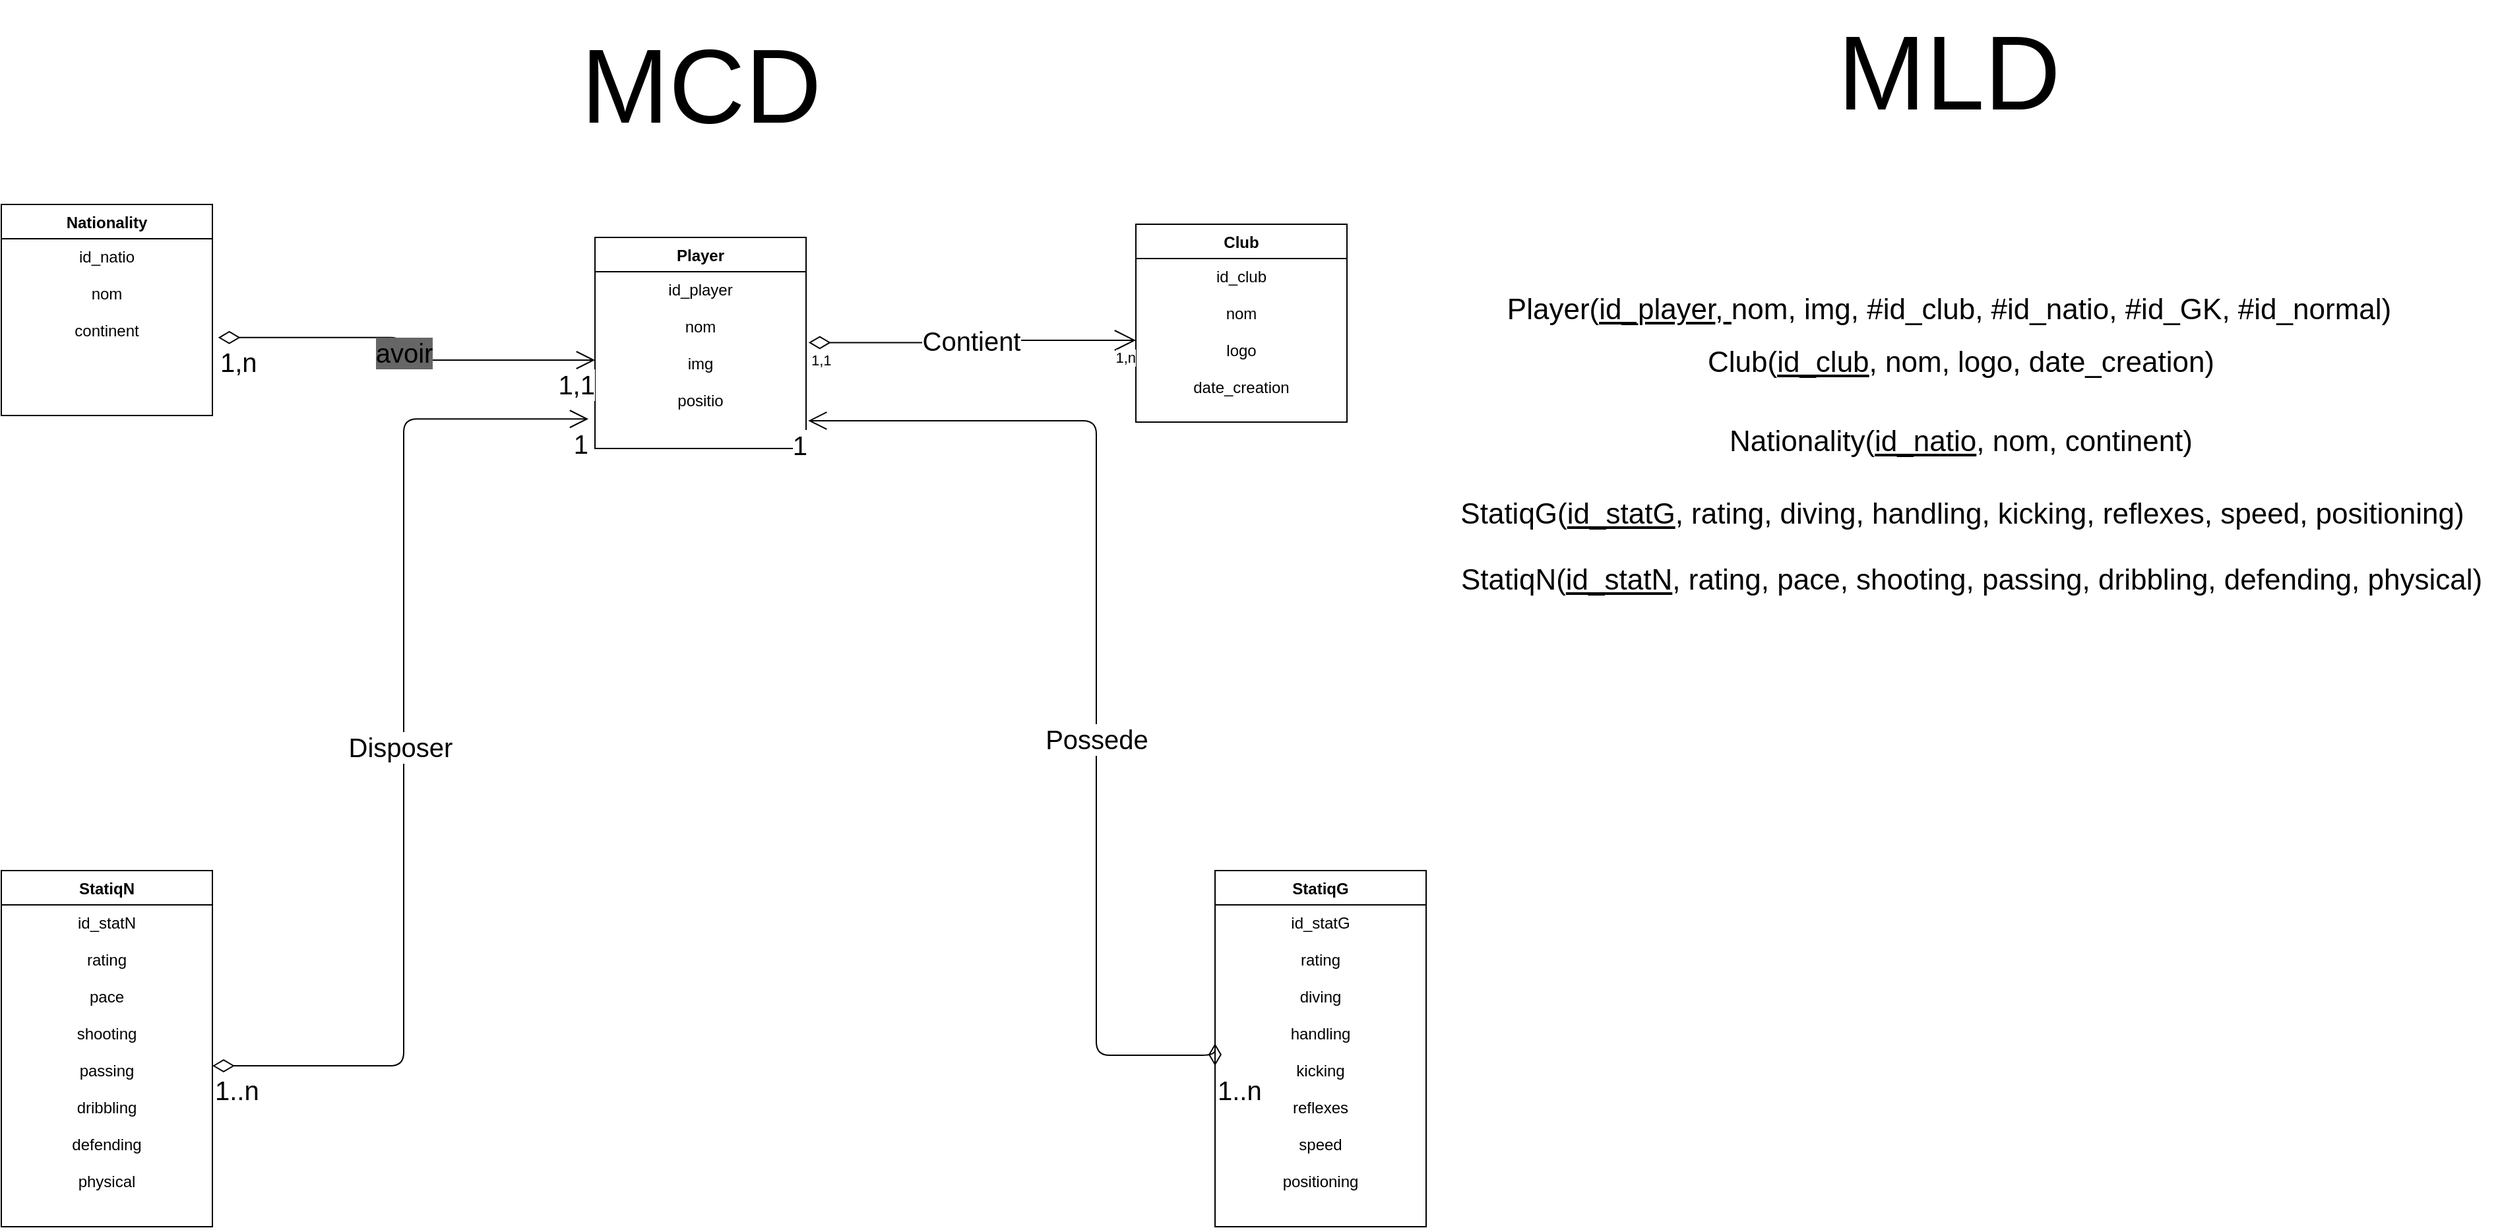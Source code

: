 <mxfile>
    <diagram id="H0yQGbf4NaJOVAjafRQB" name="Page-1">
        <mxGraphModel dx="1251" dy="1824" grid="1" gridSize="10" guides="1" tooltips="1" connect="1" arrows="1" fold="1" page="0" pageScale="1" pageWidth="850" pageHeight="1100" math="0" shadow="0">
            <root>
                <mxCell id="0"/>
                <mxCell id="1" parent="0"/>
                <mxCell id="202" value="Player" style="swimlane;fontStyle=1;align=center;verticalAlign=top;childLayout=stackLayout;horizontal=1;startSize=26;horizontalStack=0;resizeParent=1;resizeParentMax=0;resizeLast=0;collapsible=1;marginBottom=0;" vertex="1" parent="1">
                    <mxGeometry x="530" y="-400" width="160" height="160" as="geometry">
                        <mxRectangle x="400" y="-120" width="70" height="30" as="alternateBounds"/>
                    </mxGeometry>
                </mxCell>
                <mxCell id="203" value="id_player&#10;&#10;nom&#10;&#10;img&#10;&#10;positio" style="text;strokeColor=none;fillColor=none;align=center;verticalAlign=top;spacingLeft=4;spacingRight=4;overflow=hidden;rotatable=0;points=[[0,0.5],[1,0.5]];portConstraint=eastwest;fontFamily=Helvetica;" vertex="1" parent="202">
                    <mxGeometry y="26" width="160" height="134" as="geometry"/>
                </mxCell>
                <mxCell id="204" value="Nationality" style="swimlane;fontStyle=1;align=center;verticalAlign=top;childLayout=stackLayout;horizontal=1;startSize=26;horizontalStack=0;resizeParent=1;resizeParentMax=0;resizeLast=0;collapsible=1;marginBottom=0;" vertex="1" parent="1">
                    <mxGeometry x="80" y="-425" width="160" height="160" as="geometry"/>
                </mxCell>
                <mxCell id="205" value="id_natio&#10;&#10;nom&#10;&#10;continent&#10;&#10;&#10;" style="text;strokeColor=none;fillColor=none;align=center;verticalAlign=top;spacingLeft=4;spacingRight=4;overflow=hidden;rotatable=0;points=[[0,0.5],[1,0.5]];portConstraint=eastwest;" vertex="1" parent="204">
                    <mxGeometry y="26" width="160" height="134" as="geometry"/>
                </mxCell>
                <mxCell id="206" value="StatiqN" style="swimlane;fontStyle=1;align=center;verticalAlign=top;childLayout=stackLayout;horizontal=1;startSize=26;horizontalStack=0;resizeParent=1;resizeParentMax=0;resizeLast=0;collapsible=1;marginBottom=0;" vertex="1" parent="1">
                    <mxGeometry x="80" y="80" width="160" height="270" as="geometry"/>
                </mxCell>
                <mxCell id="207" value="id_statN&#10;&#10;rating&#10;&#10;pace&#10;&#10;shooting&#10;&#10;passing&#10;&#10;dribbling&#10;&#10;defending&#10;&#10;physical" style="text;strokeColor=none;fillColor=none;align=center;verticalAlign=top;spacingLeft=4;spacingRight=4;overflow=hidden;rotatable=0;points=[[0,0.5],[1,0.5]];portConstraint=eastwest;" vertex="1" parent="206">
                    <mxGeometry y="26" width="160" height="244" as="geometry"/>
                </mxCell>
                <mxCell id="208" value="avoir" style="endArrow=open;html=1;endSize=12;startArrow=diamondThin;startSize=14;startFill=0;edgeStyle=orthogonalEdgeStyle;fontFamily=Helvetica;fontSize=20;exitX=1.027;exitY=0.559;exitDx=0;exitDy=0;exitPerimeter=0;entryX=0;entryY=0.5;entryDx=0;entryDy=0;labelBackgroundColor=#666666;" edge="1" parent="1" source="205" target="203">
                    <mxGeometry relative="1" as="geometry">
                        <mxPoint x="550" y="-140" as="sourcePoint"/>
                        <mxPoint x="710" y="-140" as="targetPoint"/>
                    </mxGeometry>
                </mxCell>
                <mxCell id="209" value="1,n" style="edgeLabel;resizable=0;html=1;align=left;verticalAlign=top;fontFamily=Helvetica;fontSize=20;" connectable="0" vertex="1" parent="208">
                    <mxGeometry x="-1" relative="1" as="geometry"/>
                </mxCell>
                <mxCell id="210" value="1,1" style="edgeLabel;resizable=0;html=1;align=right;verticalAlign=top;fontFamily=Helvetica;fontSize=20;" connectable="0" vertex="1" parent="208">
                    <mxGeometry x="1" relative="1" as="geometry"/>
                </mxCell>
                <mxCell id="211" value="Club" style="swimlane;fontStyle=1;align=center;verticalAlign=top;childLayout=stackLayout;horizontal=1;startSize=26;horizontalStack=0;resizeParent=1;resizeParentMax=0;resizeLast=0;collapsible=1;marginBottom=0;" vertex="1" parent="1">
                    <mxGeometry x="940" y="-410" width="160" height="150" as="geometry"/>
                </mxCell>
                <mxCell id="212" value="id_club&#10;&#10;nom&#10;&#10;logo&#10;&#10;date_creation&#10;&#10;&#10;" style="text;strokeColor=none;fillColor=none;align=center;verticalAlign=top;spacingLeft=4;spacingRight=4;overflow=hidden;rotatable=0;points=[[0,0.5],[1,0.5]];portConstraint=eastwest;" vertex="1" parent="211">
                    <mxGeometry y="26" width="160" height="124" as="geometry"/>
                </mxCell>
                <mxCell id="214" value="Club(&lt;u style=&quot;font-size: 22px;&quot;&gt;id_club&lt;/u&gt;, nom, logo, date_creation)" style="text;html=1;align=center;verticalAlign=middle;resizable=0;points=[];autosize=1;strokeColor=none;fillColor=none;fontSize=22;fontFamily=Helvetica;" vertex="1" parent="1">
                    <mxGeometry x="1360" y="-325" width="410" height="40" as="geometry"/>
                </mxCell>
                <mxCell id="216" value="Nationality(&lt;u style=&quot;font-size: 22px;&quot;&gt;id_natio&lt;/u&gt;, nom, continent)" style="text;html=1;align=center;verticalAlign=middle;resizable=0;points=[];autosize=1;strokeColor=none;fillColor=none;fontSize=22;fontFamily=Helvetica;" vertex="1" parent="1">
                    <mxGeometry x="1380" y="-265" width="370" height="40" as="geometry"/>
                </mxCell>
                <mxCell id="217" value="StatiqG(&lt;span style=&quot;font-size: 22px;&quot;&gt;&lt;u&gt;id_statG&lt;/u&gt;&lt;/span&gt;, rating, diving, handling, kicking, reflexes, speed, positioning)" style="text;html=1;align=center;verticalAlign=middle;resizable=0;points=[];autosize=1;strokeColor=none;fillColor=none;fontSize=22;fontFamily=Helvetica;" vertex="1" parent="1">
                    <mxGeometry x="1176" y="-210" width="780" height="40" as="geometry"/>
                </mxCell>
                <mxCell id="218" value="StatiqN(&lt;u&gt;id_statN&lt;/u&gt;, rating, pace, shooting, passing, dribbling, defending, physical)" style="text;html=1;align=center;verticalAlign=middle;resizable=0;points=[];autosize=1;strokeColor=none;fillColor=none;fontSize=22;fontFamily=Helvetica;" vertex="1" parent="1">
                    <mxGeometry x="1173" y="-160" width="800" height="40" as="geometry"/>
                </mxCell>
                <mxCell id="219" value="&lt;font style=&quot;font-size: 22px;&quot;&gt;Player(&lt;u style=&quot;font-size: 22px;&quot;&gt;id_player&lt;/u&gt;,&lt;u style=&quot;font-size: 22px;&quot;&gt;&amp;nbsp;&lt;/u&gt;nom, img, #id_club, #id_natio, #id_GK, #id_normal)&lt;/font&gt;" style="text;html=1;align=center;verticalAlign=middle;resizable=0;points=[];autosize=1;strokeColor=none;fillColor=none;fontSize=22;fontFamily=Helvetica;" vertex="1" parent="1">
                    <mxGeometry x="1211" y="-365" width="690" height="40" as="geometry"/>
                </mxCell>
                <mxCell id="220" value="&lt;span style=&quot;font-size: 80px;&quot;&gt;MCD&lt;/span&gt;" style="text;html=1;align=center;verticalAlign=middle;resizable=0;points=[];autosize=1;strokeColor=none;fillColor=none;fontSize=80;" vertex="1" parent="1">
                    <mxGeometry x="505" y="-570" width="210" height="110" as="geometry"/>
                </mxCell>
                <mxCell id="221" value="&lt;span style=&quot;font-size: 80px;&quot;&gt;MLD&lt;/span&gt;" style="text;html=1;align=center;verticalAlign=middle;resizable=0;points=[];autosize=1;strokeColor=none;fillColor=none;fontSize=80;" vertex="1" parent="1">
                    <mxGeometry x="1461" y="-580" width="190" height="110" as="geometry"/>
                </mxCell>
                <mxCell id="222" value="&lt;font style=&quot;font-size: 20px;&quot;&gt;Contient&lt;/font&gt;" style="endArrow=open;html=1;endSize=14;startArrow=diamondThin;startSize=14;startFill=0;edgeStyle=orthogonalEdgeStyle;exitX=1.012;exitY=0.401;exitDx=0;exitDy=0;exitPerimeter=0;" edge="1" parent="1" source="203" target="212">
                    <mxGeometry relative="1" as="geometry">
                        <mxPoint x="690" y="-245.71" as="sourcePoint"/>
                        <mxPoint x="850" y="-245.71" as="targetPoint"/>
                    </mxGeometry>
                </mxCell>
                <mxCell id="223" value="1,1" style="edgeLabel;resizable=0;html=1;align=left;verticalAlign=top;" connectable="0" vertex="1" parent="222">
                    <mxGeometry x="-1" relative="1" as="geometry"/>
                </mxCell>
                <mxCell id="224" value="1,n" style="edgeLabel;resizable=0;html=1;align=right;verticalAlign=top;" connectable="0" vertex="1" parent="222">
                    <mxGeometry x="1" relative="1" as="geometry"/>
                </mxCell>
                <mxCell id="235" value="StatiqG" style="swimlane;fontStyle=1;align=center;verticalAlign=top;childLayout=stackLayout;horizontal=1;startSize=26;horizontalStack=0;resizeParent=1;resizeParentMax=0;resizeLast=0;collapsible=1;marginBottom=0;" vertex="1" parent="1">
                    <mxGeometry x="1000" y="80" width="160" height="270" as="geometry"/>
                </mxCell>
                <mxCell id="236" value="id_statG&#10;&#10;rating&#10;&#10;diving&#10;&#10;handling&#10;&#10;kicking&#10;&#10;reflexes&#10;&#10;speed&#10;&#10;positioning" style="text;strokeColor=none;fillColor=none;align=center;verticalAlign=top;spacingLeft=4;spacingRight=4;overflow=hidden;rotatable=0;points=[[0,0.5],[1,0.5]];portConstraint=eastwest;" vertex="1" parent="235">
                    <mxGeometry y="26" width="160" height="244" as="geometry"/>
                </mxCell>
                <mxCell id="237" value="Disposer&amp;nbsp;" style="endArrow=open;html=1;endSize=12;startArrow=diamondThin;startSize=14;startFill=0;edgeStyle=orthogonalEdgeStyle;fontSize=20;entryX=-0.031;entryY=0.833;entryDx=0;entryDy=0;entryPerimeter=0;" edge="1" parent="1" source="207" target="203">
                    <mxGeometry relative="1" as="geometry">
                        <mxPoint x="300" y="180" as="sourcePoint"/>
                        <mxPoint x="350" y="-72" as="targetPoint"/>
                    </mxGeometry>
                </mxCell>
                <mxCell id="238" value="1..n" style="edgeLabel;resizable=0;html=1;align=left;verticalAlign=top;fontSize=20;" connectable="0" vertex="1" parent="237">
                    <mxGeometry x="-1" relative="1" as="geometry"/>
                </mxCell>
                <mxCell id="239" value="1" style="edgeLabel;resizable=0;html=1;align=right;verticalAlign=top;fontSize=20;" connectable="0" vertex="1" parent="237">
                    <mxGeometry x="1" relative="1" as="geometry"/>
                </mxCell>
                <mxCell id="240" value="Possede" style="endArrow=open;html=1;endSize=12;startArrow=diamondThin;startSize=14;startFill=0;edgeStyle=orthogonalEdgeStyle;fontSize=20;exitX=0;exitY=0.5;exitDx=0;exitDy=0;entryX=1.01;entryY=0.843;entryDx=0;entryDy=0;entryPerimeter=0;" edge="1" parent="1" source="236" target="203">
                    <mxGeometry x="-0.152" relative="1" as="geometry">
                        <mxPoint x="810" y="220.0" as="sourcePoint"/>
                        <mxPoint x="910" y="-74" as="targetPoint"/>
                        <Array as="points">
                            <mxPoint x="1000" y="220"/>
                            <mxPoint x="910" y="220"/>
                            <mxPoint x="910" y="-261"/>
                        </Array>
                        <mxPoint as="offset"/>
                    </mxGeometry>
                </mxCell>
                <mxCell id="241" value="1..n" style="edgeLabel;resizable=0;html=1;align=left;verticalAlign=top;fontSize=20;" connectable="0" vertex="1" parent="240">
                    <mxGeometry x="-1" relative="1" as="geometry"/>
                </mxCell>
                <mxCell id="242" value="1" style="edgeLabel;resizable=0;html=1;align=right;verticalAlign=top;fontSize=20;" connectable="0" vertex="1" parent="240">
                    <mxGeometry x="1" relative="1" as="geometry"/>
                </mxCell>
            </root>
        </mxGraphModel>
    </diagram>
</mxfile>